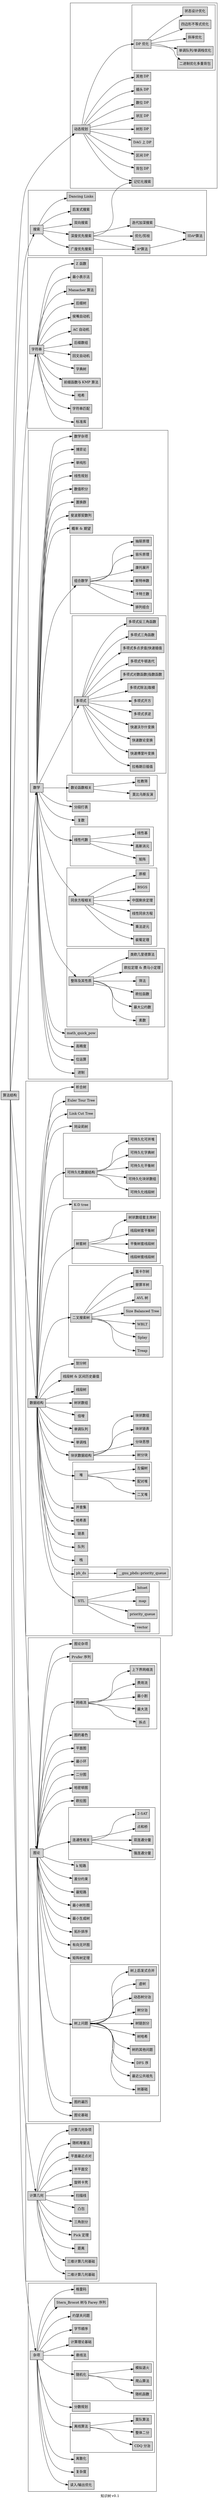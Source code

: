 digraph{
    graph[rankdir=LR];
    node[shape=box,style=filled];

    root[label="算法结构"];
    root -> { dp, search, string, math, ds, gra, geometry, misc }

    subgraph cluster_search{/*{{{*/
        search[label="搜索"];
        search_opt[label="优化/剪枝"];
        search_dfs[label="深度优先搜索"];
        search_bfs[label="广度优先搜索"];
        search_bidir[label="双向搜索"];
        search_heuristic[label="启发式搜索"];
        search_astar[label="A*算法"];
        search_iter[label="迭代加深搜索"];
        search_ida[label="IDA*算法"];
        //search_back[label="回溯法"];
        search_dlx[label="Dancing Links"];

        search -> {
            search_dfs,
                search_bfs,
                search_bidir,
                search_heuristic,
                //search_back,
                search_dlx
        }
        search_dfs -> search_opt ;
        search_dfs -> search_astar;
        search_bfs -> search_astar -> search_ida ;
        search_dfs -> search_iter -> search_ida ;
    }/*}}}*/

    subgraph cluster_dp{/*{{{*/
        //bgcolor="green";
        dp[label="动态规划"];
        dp_memo[label="记忆化搜索"];
        dp_knapsack[label="背包 DP"];
        dp_interval[label="区间 DP"];
        dp_dag[label="DAG 上 DP"];
        dp_tree[label="树形 DP"];
        dp_state[label="状圧 DP"];
        dp_number[label="数位 DP"];
        dp_plug[label="插头 DP"];
        dp_misc[label="其他 DP"];

        dp -> { 
            dp_memo,
                dp_knapsack,
                dp_interval,
                dp_dag,
                dp_tree,
                dp_state,
                dp_number,
                dp_plug,
                dp_opt,
                dp_misc
        }

        subgraph cluster_dp_opt{
            dp_opt[label="DP 优化"];
            dp_opt_bin_knapsack[label="二进制优化多重背包"];
            dp_opt_bin_mon_que_stack[label="单调队列/单调栈优化"];
            dp_opt_con_hull_opt[label="斜率优化"];
            dp_opt_knu_yao_qua_ine[label="四边形不等式优化"];
            dp_opt_sta_opt[label="状态设计优化"];

            dp_opt ->{
                dp_opt_bin_knapsack,
                    dp_opt_bin_mon_que_stack,
                    dp_opt_con_hull_opt,
                    dp_opt_knu_yao_qua_ine,
                    dp_opt_sta_opt
            }
        }
    }/*}}}*/

    subgraph cluster_string{/*{{{*/
        string[label="字符串"];
        string_stl[label="标准库"];
        string_match[label="字符串匹配"];
        string_hash[label="哈希"];
        string_pre[label="前缀函数与 KMP 算法"];
        string_trie[label="字典树"];
        string_pam[label="回文自动机"];
        string_sa[label="后缀数组"];
        string_ac[label="AC 自动机"];
        string_sam[label="侯嘴自动机"];
        string_suf_tree[label="后缀树"];
        string_manacher[label="Manacher 算法"];
        string_min[label="最小表示法"];
        string_z[label="Z 函数"];

        string -> {
            string_stl,
                string_match,
                string_hash,
                string_pre,
                string_trie,
                string_pam,
                string_sa,
                string_ac,
                string_sam,
                string_suf_tree,
                string_manacher,
                string_min,
                string_z
        }
    }/*}}}*/
    subgraph cluster_math{/*{{{*/
        math[label="数学"];
        math_base[label="进制"];
        math_bit[label="位运算"];
        math_bignum[label="高精度"];
        math_quick_pow[labek="快速幂"];

        subgraph cluster_math_div{/*{{{*/
            math_div[label="整除及其性质"];
            math_prime[label="素数"];
            math_gcd[label="最大公约数"];
            math_euler[label="欧拉函数"];
            math_sieve[label="筛法"];
            math_fermat[label="欧拉定理 & 费马小定理"];
            math_euclidean_like[label="类欧几里德算法"];

            math_div -> {
                math_prime,
                    math_gcd,
                    math_euler,
                    math_sieve,
                    math_fermat,
                    math_euclidean_like
            }
        }/*}}}*/
        subgraph cluster_math_modular{/*{{{*/
            math_modular[label="同余方程相关"];
            math_bezouts[label="裴蜀定理"];
            math_inverse[label="乘法逆元"];
            math_linear_equation[label="线性同余方程"];
            math_crt[label="中国剩余定理"];
            math_bsgs[label="BSGS"];
            math_primitive_root[label="原根"];

            math_modular -> {
                math_bezouts,
                    math_inverse,
                    math_linear_equation,
                    math_crt,
                    math_bsgs,
                    math_primitive_root
            }
        }/*}}}*/
        subgraph cluster_math_linear_algebra{/*{{{*/
            math_linear_algebra[label="线性代数"];
            math_matrix[label="矩阵"];
            math_gauss[label="高斯消元"];
            math_basis[label="线性基"];

            math_linear_algebra -> {
                math_matrix,
                    math_gauss,
                    math_basis
            }
        }/*}}}*/
        math_complex[label="复数"];
        math_dictionary[label="分段打表"];
        subgraph cluster_math_number_theorem{/*{{{*/
            math_number_theorem[label="数论函数相关"];
            math_mobius[label=" 莫比乌斯反演"];
            math_du_sieves[label="杜教筛"];

            math_number_theorem -> {
                math_mobius,
                    math_du_sieves
            }
        }/*}}}*/
        subgraph cluster_math_poly{/*{{{*/
            math_poly[label="多项式"];
            math_poly_lagrange_poly[label="拉格朗日插值"];
            math_poly_fft[label="快速傅里叶变换"];
            math_poly_ntt[label="快速数论变换"];
            math_poly_fwt[label="快速沃尔什变换"];
            math_poly_inv[label="多项式求逆"];
            math_poly_sqrt[label="多项式开方"];
            math_poly_div_mod[label="多项式除法|取模"];
            math_poly_ln_exp[label="多项式对数函数|指数函数"];
            math_poly_newton[label="多项式牛顿迭代"];
            math_poly_mul_eval_inter[label="多项式多点求值|快速插值"];
            math_poly_tri_func[label="多项式三角函数"];
            math_poly_inv_tri_func[label="多项式反三角函数"];

            math_poly -> {
                math_poly_lagrange_poly,
                    math_poly_fft,
                    math_poly_ntt,
                    math_poly_fwt,
                    math_poly_inv,
                    math_poly_sqrt,
                    math_poly_div_mod,
                    math_poly_ln_exp,
                    math_poly_newton,
                    math_poly_mul_eval_inter,
                    math_poly_tri_func,
                    math_poly_inv_tri_func
            }
        }/*}}}*/
        subgraph cluster_math_comb{/*{{{*/
            math_comb[label="组合数学"];
            math_combination[label="排列组合"];
            math_catalan[label="卡特兰数"];
            math_stirling[label="斯特林数"];
            math_cantor[label="康托展开"];
            math_inc_exc_pri[label="容斥原理"];
            math_dra_pri[label="抽屉原理"];

            math_comb -> {
                math_combination,
                    math_catalan,
                    math_stirling,
                    math_cantor,
                    math_inc_exc_pri,
                    math_dra_pri
            }
        }/*}}}*/
        math_expectation[label="概率 & 期望"];
        math_fibonacci[label="斐波那契数列"];
        math_permutation_group[label="置换群"];
        math_integral[label="数值积分"];
        math_linear_programming[label="线性规划"];
        math_simplex[label="单纯形"];
        math_game_theory[label="博弈论"];
        math_misc[label="数学杂项"];

        math -> {
            math_base,
                math_bit,
                math_bignum,
                math_quick_pow,
                math_div,
                math_modular,
                math_linear_algebra,
                math_complex,
                math_dictionary,
                math_number_theorem,
                math_poly,
                math_comb,
                math_expectation,
                math_fibonacci,
                math_permutation_group,
                math_integral,
                math_linear_programming,
                math_simplex,
                math_game_theory,
                math_misc
        }
    }/*}}}*/
    subgraph cluster_ds{/*{{{*/
        ds[label="数据结构"];

        subgraph cluster_ds_stl{
            ds_stl[label="STL"];
            ds_stl_vector[label="vector"];
            ds_stl_priority_queue[label="priority_queue"];
            ds_stl_map[label="map"];
            ds_stl_bitset[label="bitset"];

            ds_stl -> {
                ds_stl_vector,
                    ds_stl_priority_queue,
                    ds_stl_map,
                    ds_stl_bitset
            }
        }
        subgraph cluster_ds_pbds{
            ds_pbds[label="pb_ds"];
            ds_pb_ds_priority_queue[label="__gnu_pbds::priority_queue"];

            ds_pbds -> ds_pb_ds_priority_queue;
        }
        ds_stack[label="栈"];
        ds_queue[label="队列"];
        ds_linked_list[label="链表"];
        ds_hash[label="哈希表"];
        ds_dsu[label="并查集"];

        subgraph cluster_ds_heap{
            ds_heap[label="堆"];
            ds_binary_heap[label="二叉堆"];
            ds_pairing_heap[label="配对堆"];
            ds_leftist_tree[label="左偏树"];

            ds_heap -> {
                ds_binary_heap,
                    ds_pairing_heap,
                    ds_leftist_tree
            }
        }
        subgraph ds_block{
            ds_block[label="块状数据结构"];
            ds_square_root_decomposition[label="分块思想"];
            ds_block_list[label="块状链表"];
            ds_block_array[label="块状数组"];
            ds_tree_decompose[label="树分块"];

            ds_block -> {
                ds_square_root_decomposition,
                    ds_block_list,
                    ds_block_array,
                    ds_tree_decompose
            }
        }
        ds_monotonous_stack[label="单调栈"];
        ds_monotonous_queue[label="单调队列"];
        ds_sparse_table[label="倍增"];
        ds_bit[label="树状数组"];
        ds_segment[label="线段树"];
        ds_segment_tree_beats[label="线段树 & 区间历史最值"];
        ds_dividing[label="划分树"];

        subgraph cluster_ds_bst{
            ds_bst[label="二叉搜索树"];
            ds_treap[label="Treap"];
            ds_splay[label="Splay"];
            ds_wblt[label="WBLT"];
            ds_sbt[label="Size Balanced Tree"];
            ds_avl[label="AVL 树"];
            ds_scapegoat[label="替罪羊树"];
            ds_cartesian_tree[label="笛卡尔树"];

            ds_bst -> {
                ds_treap,
                    ds_splay,
                    ds_wblt,
                    ds_sbt,
                    ds_avl,
                    ds_scapegoat,
                    ds_cartesian_tree
            }
        }
        subgraph cluster_ds_dsids{
            ds_dsids[label="树套树"];
            ds_seg_in_seg[label="线段树套线段树"];
            ds_seg_in_balanced[label="平衡树套线段树"];
            ds_balanced_in_seg[label="线段树套平衡树"];
            ds_persistent_in_bit[label="树状数组套主席树"];

            ds_dsids -> {
                ds_seg_in_seg,
                    ds_seg_in_balanced,
                    ds_balanced_in_seg,
                    ds_persistent_in_bit
            }
        }
        ds_k_dtree[label="K-D tree"];

        subgraph cluster_ds_persis{
            ds_persis[label="可持久化数据结构"];
            ds_persistent_seg[label="可持久化线段树"];
            ds_persistent_block_array[label="可持久化块状数组"];
            ds_persistent_balanced[label="可持久化平衡树"];
            ds_persistent_trie[label="可持久化字典树"];
            ds_persistent_heap[label="可持久化可并堆"];

            ds_persis -> {
                ds_persistent_seg,
                    ds_persistent_block_array,
                    ds_persistent_balanced,
                    ds_persistent_trie,
                    ds_persistent_heap
            }
        }
        ds_odt[label="珂朵莉树"];
        ds_lct[label="Link Cut Tree"];
        ds_ett[label="Euler Tour Tree"];
        ds_divide_combine[label="析合树"];

        ds -> {
            ds_stl,
                ds_pbds,
                ds_stack,
                ds_queue,
                ds_linked_list,
                ds_hash,
                ds_dsu,
                ds_heap,
                ds_block,
                ds_monotonous_stack,
                ds_monotonous_queue,
                ds_sparse_table,
                ds_bit,
                ds_segment,
                ds_segment_tree_beats,
                ds_dividing,
                ds_bst,
                ds_dsids,
                ds_k_dtree,
                ds_persis,
                ds_odt,
                ds_lct,
                ds_ett,
                ds_divide_combine
        }
    }/*}}}*/
    subgraph cluster_gra{/*{{{*/
        gra[label="图论"];
        graph_basic[label="图论基础"];
        graph_traverse[label="图的遍历"];

        subgraph cluster_gra_tree{
            gra_tree[label="树上问题"];
            graph_tree_basic[label="树基础"];
            graph_lca[label="最近公共祖先"];
            graph_dfs_order[label="DFS 序"];
            graph_tree_misc[label="树的其他问题"];
            graph_tree_hash[label="树哈希"];
            graph_heavy_light_decomposition[label="树链剖分"];
            graph_tree_divide[label="树分治"];
            graph_dynamic_tree_divide[label="动态树分治"];
            graph_virtual_tree[label="虚树"];
            graph_dsu_on_tree[label="树上启发式合并"];

            gra_tree -> {
                graph_tree_basic,
                    graph_lca,
                    graph_dfs_order,
                    graph_tree_misc,
                    graph_tree_hash,
                    graph_heavy_light_decomposition,
                    graph_tree_divide,
                    graph_dynamic_tree_divide,
                    graph_virtual_tree,
                    graph_dsu_on_tree
            }
        }
        graph_matrix_tree[label="矩阵树定理"];
        graph_dag[label="有向无环图"];
        graph_topo[label="拓扑排序"];
        graph_mst[label="最小生成树"];
        graphst[label="最小树形图"];
        graph_shortest_path[label="最短路"];
        graph_differential_constraints[label="差分约束"];
        graph_kth_path[label="k 短路"];

        subgraph cluster_gra_com{
            gra_com[label="连通性相关"];
            graph_scc[label="强连通分量"];
            graph_bcc[label="双连通分量"];
            graph_bridge[label="点和桥"];
            graph_2_sat[label="2-SAT"];

            gra_com -> {
                graph_scc,
                    graph_bcc,
                    graph_bridge,
                    graph_2_sat
            }
        }
        graph_euler[label="欧拉图"];
        graph_hamilton[label="哈密顿图"];
        graph_bi_graph[label="二分图"];
        graph_min_circle[label="最小环"];
        graph_planar[label="平面图"];
        graph_color[label="图的着色"];

        subgraph cluster_gra_flow{
            gra_flow[label="网络流"];
            graph_flow_node[label="拆点"];
            graph_flow_max_flow[label="最大流"];
            graph_flow_min_cut[label="最小割"];
            graph_flow_min_cost[label="费用流"];
            graph_flow_bound[label="上下界网络流"];

            gra_flow -> {
                graph_flow_node,
                    graph_flow_max_flow,
                    graph_flow_min_cut,
                    graph_flow_min_cost,
                    graph_flow_bound
            }
        }
        graph_prufer[label="Prufer 序列"];
        graph_misc[label="图论杂项"];

        gra -> {
            graph_basic,
                graph_traverse,
                gra_tree,
                graph_matrix_tree,
                graph_dag,
                graph_topo,
                graph_mst,
                graphst,
                graph_shortest_path,
                graph_differential_constraints,
                graph_kth_path,
                gra_com,
                graph_euler,
                graph_hamilton,
                graph_bi_graph,
                graph_min_circle,
                graph_planar,
                graph_color,
                gra_flow,
                graph_prufer,
                graph_misc
        }
    }/*}}}*/
    subgraph cluster_geometry{/*{{{*/
        geometry[label="计算几何"];
        geometry_2d[label="二维计算几何基础"];
        geometry_3d[label="三维计算几何基础"];
        geometry_distance[label="距离"];
        geometry_pick[label="Pick 定理"];
        geometry_triangulation[label="三角剖分"];
        geometry_convex_hull[label="凸包"];
        geometry_scanning[label="扫描线"];
        geometry_rotating_calipers[label="旋转卡壳"];
        geometry_half_plane_intersection[label="半平面交"];
        geometry_nearest_points[label="平面最近点对"];
        geometry_random_incremental[label="随机增量法"];
        geometry_magic[label="计算几何杂项"];

        geometry -> {
            geometry_2d,
                geometry_3d,
                geometry_distance,
                geometry_pick,
                geometry_triangulation,
                geometry_convex_hull,
                geometry_scanning,
                geometry_rotating_calipers,
                geometry_half_plane_intersection,
                geometry_nearest_points,
                geometry_random_incremental,
                geometry_magic
        }
    }/*}}}*/
    subgraph cluster_misc{/*{{{*/
        misc[label="杂项"];
        misc_io[label="读入/输出优化"];
        misc_complexity[label="复杂度"];
        misc_discrete[label="离散化"];

        subgraph cluster_misc_offline{
            misc_offline[label="离线算法"];
            misc_cdq_divide[label="CDQ 分治"];
            misc_parallel_binsearch[label="整体二分"];
            misc_mo_algo[label="莫队算法"];

            misc_offline -> {
                misc_cdq_divide,
                    misc_parallel_binsearch,
                    misc_mo_algo
            }
        }
        misc_fractional_programming[label="分数规划"];
        subgraph cluster_misc_random{
            misc_random[label="随机化"];
            misc_random_func[label="随机函数"];
            misc_hill_climbing[label="爬山算法"];
            misc_simulated_annealing[label="模拟退火"];
            misc_random -> {
                misc_random_func,
                    misc_hill_climbing,
                    misc_simulated_annealing
            }
        }
        misc_largest_matrix[label="悬线法"];
        misc_cc_basic[label="计算理论基础"];
        misc_endianness[label="字节顺序"];
        misc_josephus[label="约瑟夫问题"];
        misc_stern_brocot[label="Stern_Brocot 树与 Farey 序列"];
        misc_gray_code[label="格雷码"];

        misc -> {
            misc_io,
                misc_complexity,
                misc_discrete,
                misc_offline,
                misc_fractional_programming,
                misc_random,
                misc_largest_matrix,
                misc_cc_basic,
                misc_endianness,
                misc_josephus,
                misc_stern_brocot,
                misc_gray_code
        }
    }/*}}}*/


    //other relations
    search_dfs -> dp_memo;

    label="知识树 v0.1";
}
